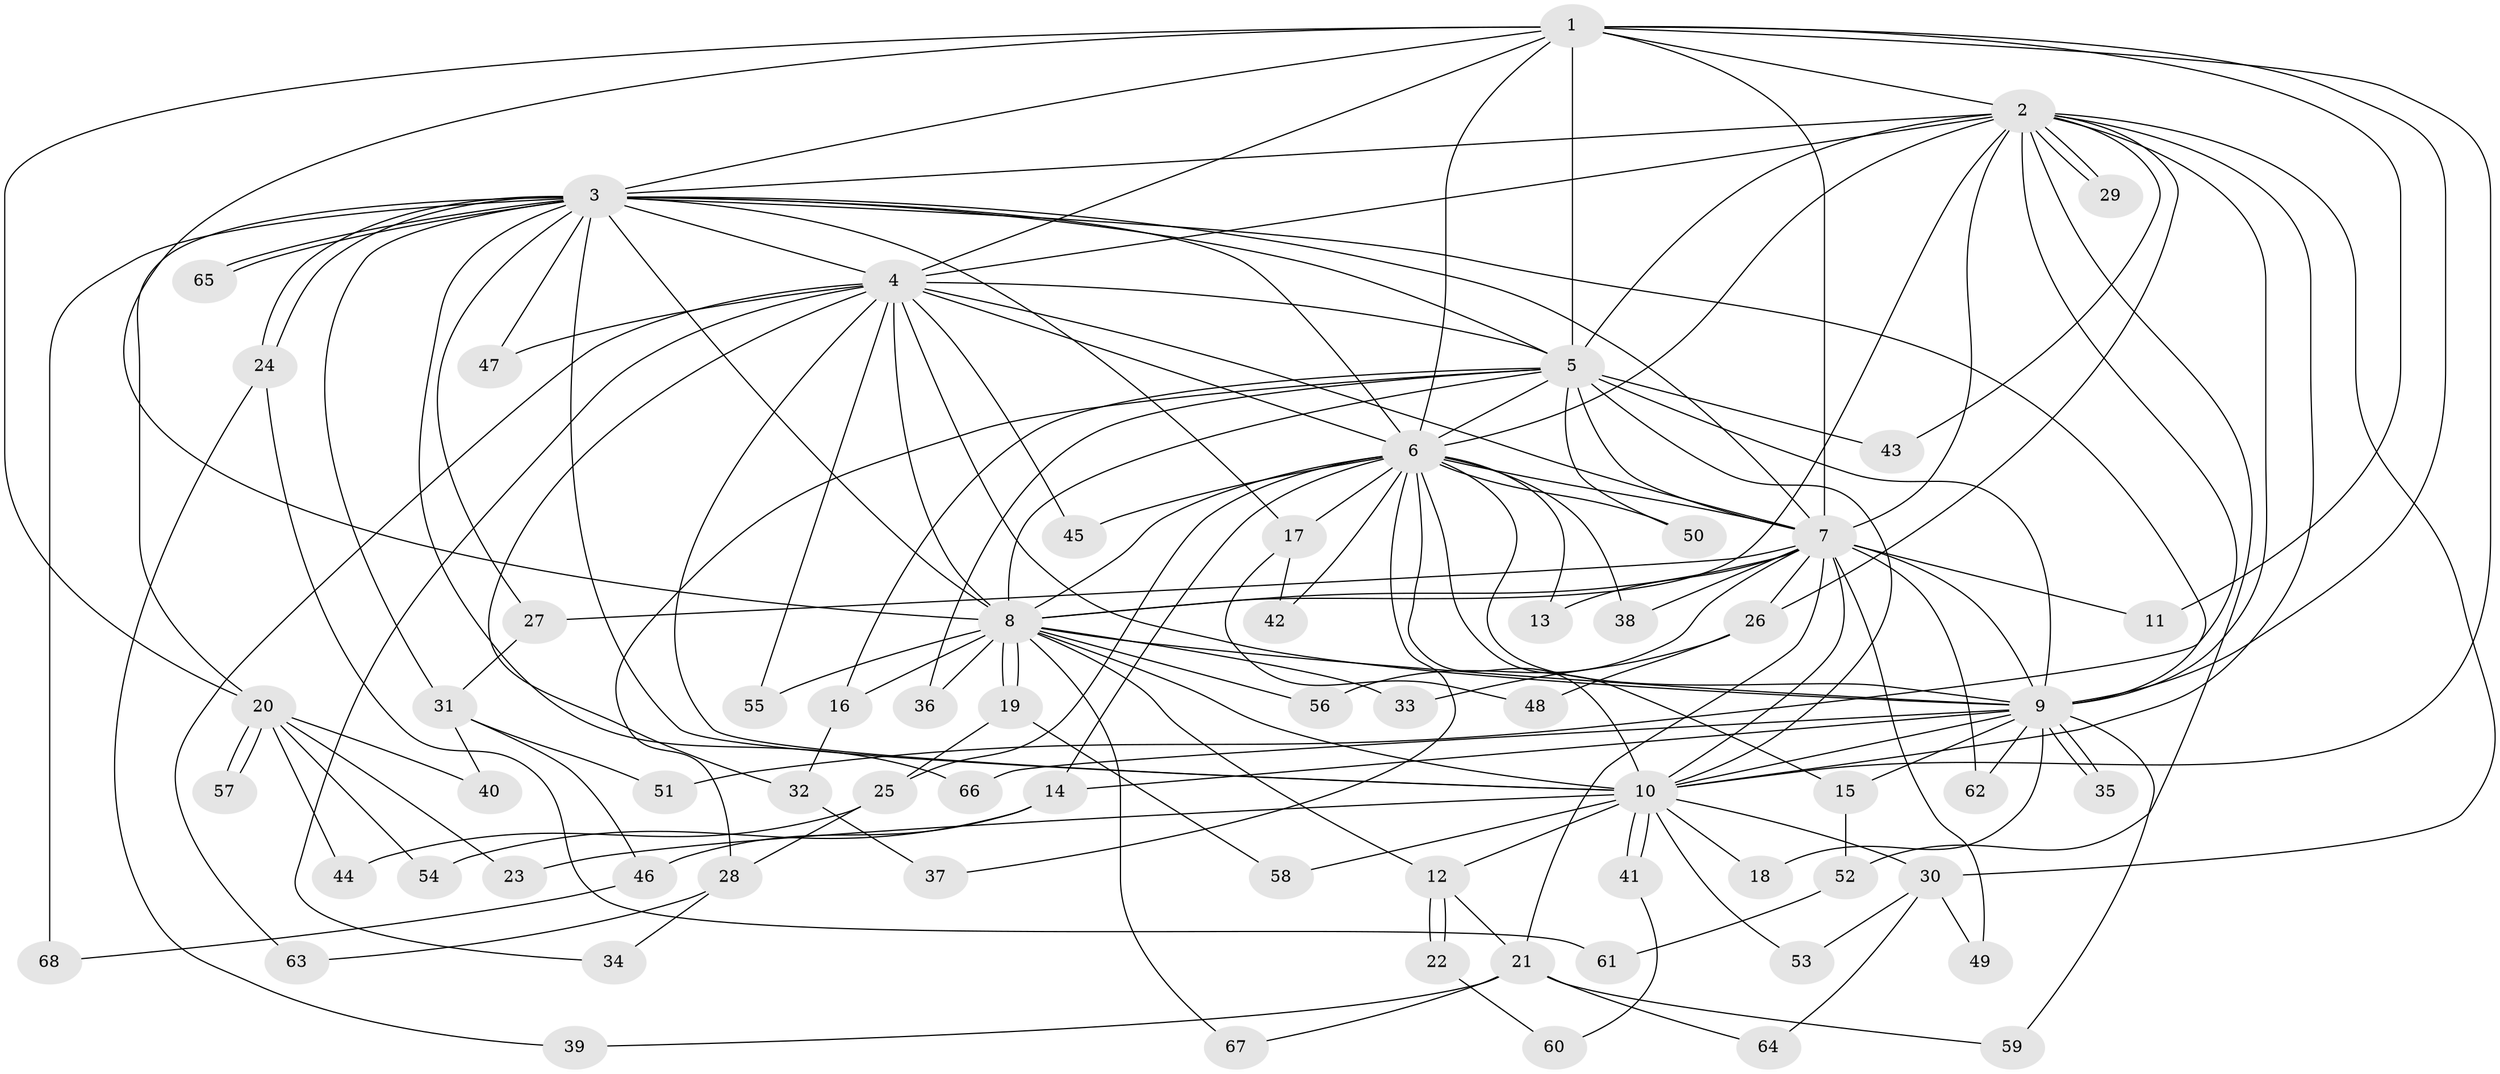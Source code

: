 // Generated by graph-tools (version 1.1) at 2025/13/03/09/25 04:13:53]
// undirected, 68 vertices, 161 edges
graph export_dot {
graph [start="1"]
  node [color=gray90,style=filled];
  1;
  2;
  3;
  4;
  5;
  6;
  7;
  8;
  9;
  10;
  11;
  12;
  13;
  14;
  15;
  16;
  17;
  18;
  19;
  20;
  21;
  22;
  23;
  24;
  25;
  26;
  27;
  28;
  29;
  30;
  31;
  32;
  33;
  34;
  35;
  36;
  37;
  38;
  39;
  40;
  41;
  42;
  43;
  44;
  45;
  46;
  47;
  48;
  49;
  50;
  51;
  52;
  53;
  54;
  55;
  56;
  57;
  58;
  59;
  60;
  61;
  62;
  63;
  64;
  65;
  66;
  67;
  68;
  1 -- 2;
  1 -- 3;
  1 -- 4;
  1 -- 5;
  1 -- 6;
  1 -- 7;
  1 -- 8;
  1 -- 9;
  1 -- 10;
  1 -- 11;
  1 -- 20;
  2 -- 3;
  2 -- 4;
  2 -- 5;
  2 -- 6;
  2 -- 7;
  2 -- 8;
  2 -- 9;
  2 -- 10;
  2 -- 26;
  2 -- 29;
  2 -- 29;
  2 -- 30;
  2 -- 43;
  2 -- 51;
  2 -- 52;
  3 -- 4;
  3 -- 5;
  3 -- 6;
  3 -- 7;
  3 -- 8;
  3 -- 9;
  3 -- 10;
  3 -- 17;
  3 -- 20;
  3 -- 24;
  3 -- 24;
  3 -- 27;
  3 -- 31;
  3 -- 47;
  3 -- 65;
  3 -- 65;
  3 -- 66;
  3 -- 68;
  4 -- 5;
  4 -- 6;
  4 -- 7;
  4 -- 8;
  4 -- 9;
  4 -- 10;
  4 -- 32;
  4 -- 34;
  4 -- 45;
  4 -- 47;
  4 -- 55;
  4 -- 63;
  5 -- 6;
  5 -- 7;
  5 -- 8;
  5 -- 9;
  5 -- 10;
  5 -- 16;
  5 -- 28;
  5 -- 36;
  5 -- 43;
  5 -- 50;
  6 -- 7;
  6 -- 8;
  6 -- 9;
  6 -- 10;
  6 -- 13;
  6 -- 14;
  6 -- 15;
  6 -- 17;
  6 -- 25;
  6 -- 37;
  6 -- 38;
  6 -- 42;
  6 -- 45;
  6 -- 50;
  7 -- 8;
  7 -- 9;
  7 -- 10;
  7 -- 11;
  7 -- 13;
  7 -- 21;
  7 -- 26;
  7 -- 27;
  7 -- 38;
  7 -- 49;
  7 -- 56;
  7 -- 62;
  8 -- 9;
  8 -- 10;
  8 -- 12;
  8 -- 16;
  8 -- 19;
  8 -- 19;
  8 -- 33;
  8 -- 36;
  8 -- 55;
  8 -- 56;
  8 -- 67;
  9 -- 10;
  9 -- 14;
  9 -- 15;
  9 -- 18;
  9 -- 35;
  9 -- 35;
  9 -- 59;
  9 -- 62;
  9 -- 66;
  10 -- 12;
  10 -- 18;
  10 -- 23;
  10 -- 30;
  10 -- 41;
  10 -- 41;
  10 -- 53;
  10 -- 58;
  12 -- 21;
  12 -- 22;
  12 -- 22;
  14 -- 46;
  14 -- 54;
  15 -- 52;
  16 -- 32;
  17 -- 42;
  17 -- 48;
  19 -- 25;
  19 -- 58;
  20 -- 23;
  20 -- 40;
  20 -- 44;
  20 -- 54;
  20 -- 57;
  20 -- 57;
  21 -- 39;
  21 -- 59;
  21 -- 64;
  21 -- 67;
  22 -- 60;
  24 -- 39;
  24 -- 61;
  25 -- 28;
  25 -- 44;
  26 -- 33;
  26 -- 48;
  27 -- 31;
  28 -- 34;
  28 -- 63;
  30 -- 49;
  30 -- 53;
  30 -- 64;
  31 -- 40;
  31 -- 46;
  31 -- 51;
  32 -- 37;
  41 -- 60;
  46 -- 68;
  52 -- 61;
}
